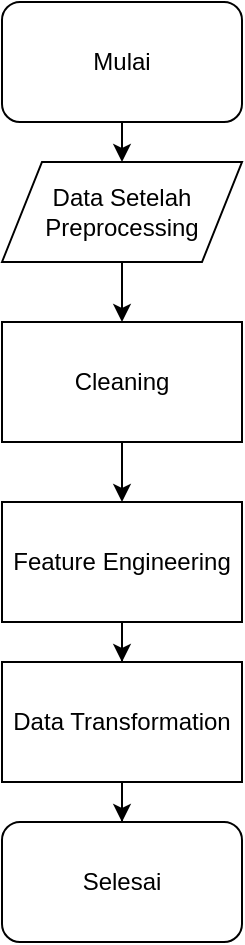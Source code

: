 <mxfile version="27.1.1">
  <diagram name="Page-1" id="kve5b7I2XgXeYM0ZyHye">
    <mxGraphModel dx="1106" dy="571" grid="1" gridSize="10" guides="1" tooltips="1" connect="1" arrows="1" fold="1" page="1" pageScale="1" pageWidth="850" pageHeight="1100" math="0" shadow="0">
      <root>
        <mxCell id="0" />
        <mxCell id="1" parent="0" />
        <mxCell id="2RQSJuwpSgqiVC2aCieN-11" value="" style="edgeStyle=orthogonalEdgeStyle;rounded=0;orthogonalLoop=1;jettySize=auto;html=1;" parent="1" source="2RQSJuwpSgqiVC2aCieN-1" edge="1">
          <mxGeometry relative="1" as="geometry">
            <mxPoint x="410" y="100" as="targetPoint" />
          </mxGeometry>
        </mxCell>
        <mxCell id="2RQSJuwpSgqiVC2aCieN-1" value="&lt;font&gt;Mulai&lt;/font&gt;" style="rounded=1;whiteSpace=wrap;html=1;" parent="1" vertex="1">
          <mxGeometry x="350" y="20" width="120" height="60" as="geometry" />
        </mxCell>
        <mxCell id="2RQSJuwpSgqiVC2aCieN-5" value="" style="edgeStyle=orthogonalEdgeStyle;rounded=0;orthogonalLoop=1;jettySize=auto;html=1;" parent="1" edge="1">
          <mxGeometry relative="1" as="geometry">
            <mxPoint x="670" y="380" as="sourcePoint" />
          </mxGeometry>
        </mxCell>
        <mxCell id="2RQSJuwpSgqiVC2aCieN-7" value="" style="edgeStyle=orthogonalEdgeStyle;rounded=0;orthogonalLoop=1;jettySize=auto;html=1;" parent="1" edge="1">
          <mxGeometry relative="1" as="geometry">
            <mxPoint x="670" y="480" as="targetPoint" />
          </mxGeometry>
        </mxCell>
        <mxCell id="2RQSJuwpSgqiVC2aCieN-8" value="Selesai" style="whiteSpace=wrap;html=1;rounded=1;" parent="1" vertex="1">
          <mxGeometry x="350" y="430" width="120" height="60" as="geometry" />
        </mxCell>
        <mxCell id="2RQSJuwpSgqiVC2aCieN-14" style="edgeStyle=orthogonalEdgeStyle;rounded=0;orthogonalLoop=1;jettySize=auto;html=1;entryX=0.5;entryY=0;entryDx=0;entryDy=0;" parent="1" edge="1">
          <mxGeometry relative="1" as="geometry">
            <mxPoint x="670" y="300" as="sourcePoint" />
          </mxGeometry>
        </mxCell>
        <mxCell id="2RQSJuwpSgqiVC2aCieN-17" value="" style="edgeStyle=orthogonalEdgeStyle;rounded=0;orthogonalLoop=1;jettySize=auto;html=1;" parent="1" source="2RQSJuwpSgqiVC2aCieN-15" target="2RQSJuwpSgqiVC2aCieN-16" edge="1">
          <mxGeometry relative="1" as="geometry" />
        </mxCell>
        <mxCell id="2RQSJuwpSgqiVC2aCieN-15" value="Data Setelah Preprocessing" style="shape=parallelogram;perimeter=parallelogramPerimeter;whiteSpace=wrap;html=1;fixedSize=1;" parent="1" vertex="1">
          <mxGeometry x="350" y="100" width="120" height="50" as="geometry" />
        </mxCell>
        <mxCell id="Xf5okGPCzDiNYXvuIYqw-1" style="edgeStyle=orthogonalEdgeStyle;rounded=0;orthogonalLoop=1;jettySize=auto;html=1;entryX=0.5;entryY=0;entryDx=0;entryDy=0;" edge="1" parent="1" source="2RQSJuwpSgqiVC2aCieN-16" target="2RQSJuwpSgqiVC2aCieN-20">
          <mxGeometry relative="1" as="geometry" />
        </mxCell>
        <mxCell id="2RQSJuwpSgqiVC2aCieN-16" value="Cleaning" style="whiteSpace=wrap;html=1;" parent="1" vertex="1">
          <mxGeometry x="350" y="180" width="120" height="60" as="geometry" />
        </mxCell>
        <mxCell id="Xf5okGPCzDiNYXvuIYqw-3" style="edgeStyle=orthogonalEdgeStyle;rounded=0;orthogonalLoop=1;jettySize=auto;html=1;" edge="1" parent="1" source="2RQSJuwpSgqiVC2aCieN-18" target="2RQSJuwpSgqiVC2aCieN-8">
          <mxGeometry relative="1" as="geometry" />
        </mxCell>
        <mxCell id="2RQSJuwpSgqiVC2aCieN-18" value="Data Transformation" style="whiteSpace=wrap;html=1;" parent="1" vertex="1">
          <mxGeometry x="350" y="350" width="120" height="60" as="geometry" />
        </mxCell>
        <mxCell id="Xf5okGPCzDiNYXvuIYqw-2" style="edgeStyle=orthogonalEdgeStyle;rounded=0;orthogonalLoop=1;jettySize=auto;html=1;" edge="1" parent="1" source="2RQSJuwpSgqiVC2aCieN-20" target="2RQSJuwpSgqiVC2aCieN-18">
          <mxGeometry relative="1" as="geometry" />
        </mxCell>
        <mxCell id="2RQSJuwpSgqiVC2aCieN-20" value="Feature Engineering" style="whiteSpace=wrap;html=1;" parent="1" vertex="1">
          <mxGeometry x="350" y="270" width="120" height="60" as="geometry" />
        </mxCell>
      </root>
    </mxGraphModel>
  </diagram>
</mxfile>
